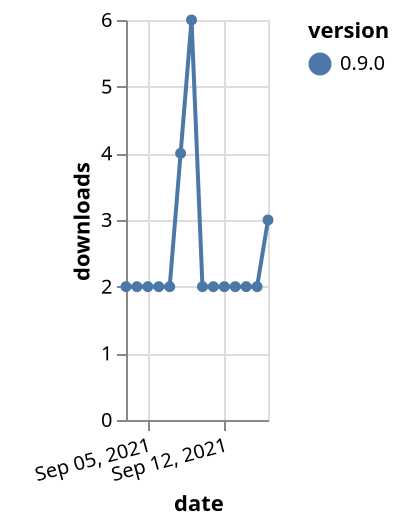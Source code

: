 {"$schema": "https://vega.github.io/schema/vega-lite/v5.json", "description": "A simple bar chart with embedded data.", "data": {"values": [{"date": "2021-09-03", "total": 782, "delta": 2, "version": "0.9.0"}, {"date": "2021-09-04", "total": 784, "delta": 2, "version": "0.9.0"}, {"date": "2021-09-05", "total": 786, "delta": 2, "version": "0.9.0"}, {"date": "2021-09-06", "total": 788, "delta": 2, "version": "0.9.0"}, {"date": "2021-09-07", "total": 790, "delta": 2, "version": "0.9.0"}, {"date": "2021-09-08", "total": 794, "delta": 4, "version": "0.9.0"}, {"date": "2021-09-09", "total": 800, "delta": 6, "version": "0.9.0"}, {"date": "2021-09-10", "total": 802, "delta": 2, "version": "0.9.0"}, {"date": "2021-09-11", "total": 804, "delta": 2, "version": "0.9.0"}, {"date": "2021-09-12", "total": 806, "delta": 2, "version": "0.9.0"}, {"date": "2021-09-13", "total": 808, "delta": 2, "version": "0.9.0"}, {"date": "2021-09-14", "total": 810, "delta": 2, "version": "0.9.0"}, {"date": "2021-09-15", "total": 812, "delta": 2, "version": "0.9.0"}, {"date": "2021-09-16", "total": 815, "delta": 3, "version": "0.9.0"}]}, "width": "container", "mark": {"type": "line", "point": {"filled": true}}, "encoding": {"x": {"field": "date", "type": "temporal", "timeUnit": "yearmonthdate", "title": "date", "axis": {"labelAngle": -15}}, "y": {"field": "delta", "type": "quantitative", "title": "downloads"}, "color": {"field": "version", "type": "nominal"}, "tooltip": {"field": "delta"}}}